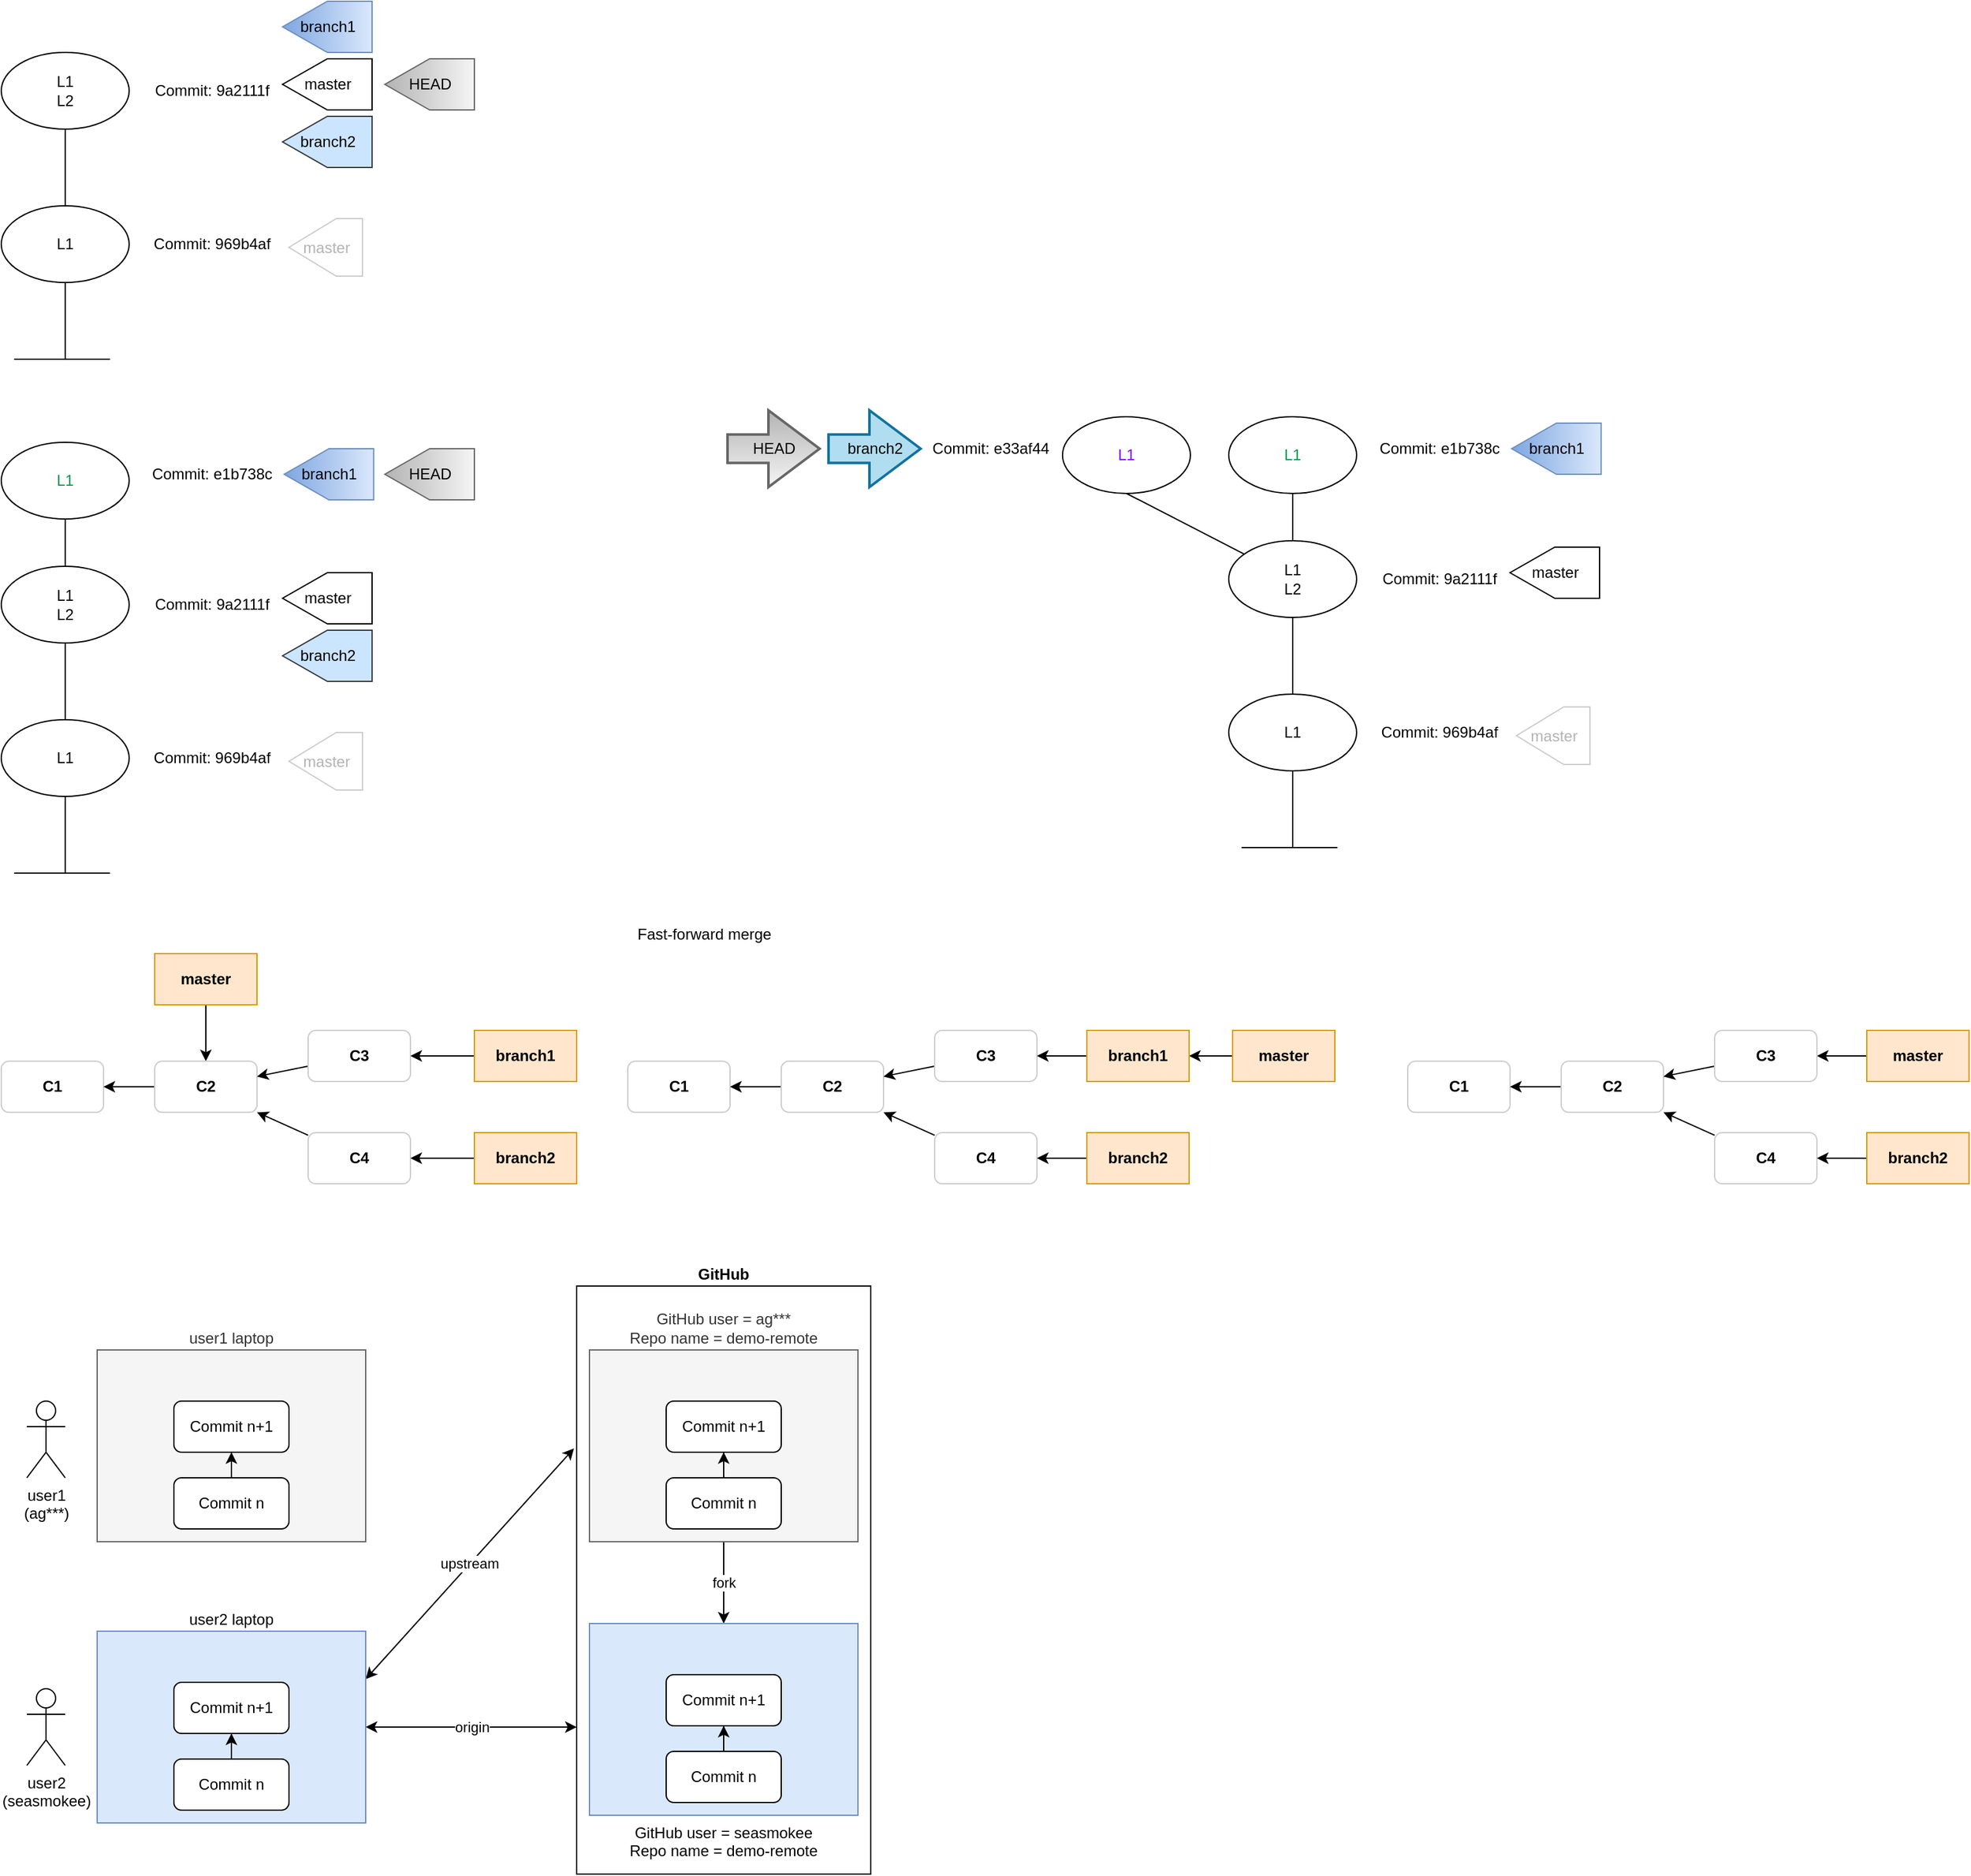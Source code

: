 <mxfile version="20.3.0" type="github">
  <diagram id="sPrJVKOPZWgMPdXIzLhy" name="Page-1">
    <mxGraphModel dx="1422" dy="857" grid="1" gridSize="10" guides="1" tooltips="1" connect="1" arrows="1" fold="1" page="1" pageScale="1" pageWidth="850" pageHeight="1100" math="0" shadow="0">
      <root>
        <mxCell id="0" />
        <mxCell id="1" parent="0" />
        <mxCell id="E6dlOVsM8x37-YZ6zJID-9" value="&lt;b&gt;GitHub&lt;/b&gt;" style="rounded=0;whiteSpace=wrap;html=1;labelPosition=center;verticalLabelPosition=top;align=center;verticalAlign=bottom;" vertex="1" parent="1">
          <mxGeometry x="470" y="1020" width="230" height="460" as="geometry" />
        </mxCell>
        <mxCell id="x6KIibof9C7e68i9qz5j-10" value="" style="edgeStyle=orthogonalEdgeStyle;rounded=0;orthogonalLoop=1;jettySize=auto;html=1;endArrow=none;endFill=0;" parent="1" source="x6KIibof9C7e68i9qz5j-1" target="x6KIibof9C7e68i9qz5j-2" edge="1">
          <mxGeometry relative="1" as="geometry" />
        </mxCell>
        <mxCell id="x6KIibof9C7e68i9qz5j-1" value="L1" style="ellipse;whiteSpace=wrap;html=1;" parent="1" vertex="1">
          <mxGeometry x="20" y="175" width="100" height="60" as="geometry" />
        </mxCell>
        <mxCell id="x6KIibof9C7e68i9qz5j-2" value="L1&lt;br&gt;L2" style="ellipse;whiteSpace=wrap;html=1;" parent="1" vertex="1">
          <mxGeometry x="20" y="55" width="100" height="60" as="geometry" />
        </mxCell>
        <mxCell id="x6KIibof9C7e68i9qz5j-3" value="Commit:&amp;nbsp;969b4af" style="text;html=1;strokeColor=none;fillColor=none;align=center;verticalAlign=middle;whiteSpace=wrap;rounded=0;" parent="1" vertex="1">
          <mxGeometry x="130" y="190" width="110" height="30" as="geometry" />
        </mxCell>
        <mxCell id="x6KIibof9C7e68i9qz5j-4" value="Commit:&amp;nbsp;9a2111f" style="text;html=1;strokeColor=none;fillColor=none;align=center;verticalAlign=middle;whiteSpace=wrap;rounded=0;" parent="1" vertex="1">
          <mxGeometry x="130" y="70" width="110" height="30" as="geometry" />
        </mxCell>
        <mxCell id="x6KIibof9C7e68i9qz5j-11" value="" style="endArrow=none;html=1;rounded=0;entryX=0.5;entryY=1;entryDx=0;entryDy=0;" parent="1" target="x6KIibof9C7e68i9qz5j-1" edge="1">
          <mxGeometry width="50" height="50" relative="1" as="geometry">
            <mxPoint x="70" y="295" as="sourcePoint" />
            <mxPoint x="305" y="285" as="targetPoint" />
          </mxGeometry>
        </mxCell>
        <mxCell id="x6KIibof9C7e68i9qz5j-12" value="" style="endArrow=none;html=1;rounded=0;" parent="1" edge="1">
          <mxGeometry width="50" height="50" relative="1" as="geometry">
            <mxPoint x="30" y="295" as="sourcePoint" />
            <mxPoint x="105" y="295" as="targetPoint" />
          </mxGeometry>
        </mxCell>
        <mxCell id="x6KIibof9C7e68i9qz5j-13" value="master" style="verticalLabelPosition=middle;verticalAlign=middle;html=1;shape=offPageConnector;rounded=0;size=0.643;rotation=90;labelPosition=center;align=center;horizontal=0;strokeColor=#CCCCCC;fontColor=#B3B3B3;" parent="1" vertex="1">
          <mxGeometry x="251.25" y="178.75" width="45" height="57.5" as="geometry" />
        </mxCell>
        <mxCell id="x6KIibof9C7e68i9qz5j-15" value="branch1" style="verticalLabelPosition=middle;verticalAlign=middle;html=1;shape=offPageConnector;rounded=0;size=0.5;rotation=90;labelPosition=center;align=center;horizontal=0;fillColor=#dae8fc;gradientColor=#7ea6e0;strokeColor=#6c8ebf;" parent="1" vertex="1">
          <mxGeometry x="255" width="40" height="70" as="geometry" />
        </mxCell>
        <mxCell id="x6KIibof9C7e68i9qz5j-16" value="branch2" style="verticalLabelPosition=middle;verticalAlign=middle;html=1;shape=offPageConnector;rounded=0;size=0.5;rotation=90;labelPosition=center;align=center;horizontal=0;fillColor=#cce5ff;strokeColor=#36393d;" parent="1" vertex="1">
          <mxGeometry x="255" y="90" width="40" height="70" as="geometry" />
        </mxCell>
        <mxCell id="x6KIibof9C7e68i9qz5j-17" value="master" style="verticalLabelPosition=middle;verticalAlign=middle;html=1;shape=offPageConnector;rounded=0;size=0.5;rotation=90;labelPosition=center;align=center;horizontal=0;" parent="1" vertex="1">
          <mxGeometry x="255" y="45" width="40" height="70" as="geometry" />
        </mxCell>
        <mxCell id="x6KIibof9C7e68i9qz5j-18" value="HEAD" style="verticalLabelPosition=middle;verticalAlign=middle;html=1;shape=offPageConnector;rounded=0;size=0.5;rotation=90;labelPosition=center;align=center;horizontal=0;fillColor=#f5f5f5;gradientColor=#b3b3b3;strokeColor=#666666;" parent="1" vertex="1">
          <mxGeometry x="335" y="45" width="40" height="70" as="geometry" />
        </mxCell>
        <mxCell id="x6KIibof9C7e68i9qz5j-19" value="" style="edgeStyle=orthogonalEdgeStyle;rounded=0;orthogonalLoop=1;jettySize=auto;html=1;endArrow=none;endFill=0;" parent="1" source="x6KIibof9C7e68i9qz5j-20" target="x6KIibof9C7e68i9qz5j-21" edge="1">
          <mxGeometry relative="1" as="geometry" />
        </mxCell>
        <mxCell id="x6KIibof9C7e68i9qz5j-20" value="L1" style="ellipse;whiteSpace=wrap;html=1;" parent="1" vertex="1">
          <mxGeometry x="20" y="577" width="100" height="60" as="geometry" />
        </mxCell>
        <mxCell id="x6KIibof9C7e68i9qz5j-32" value="" style="edgeStyle=orthogonalEdgeStyle;rounded=0;orthogonalLoop=1;jettySize=auto;html=1;fontColor=#B3B3B3;endArrow=none;endFill=0;" parent="1" source="x6KIibof9C7e68i9qz5j-21" target="x6KIibof9C7e68i9qz5j-31" edge="1">
          <mxGeometry relative="1" as="geometry" />
        </mxCell>
        <mxCell id="x6KIibof9C7e68i9qz5j-21" value="L1&lt;br&gt;L2" style="ellipse;whiteSpace=wrap;html=1;" parent="1" vertex="1">
          <mxGeometry x="20" y="457" width="100" height="60" as="geometry" />
        </mxCell>
        <mxCell id="x6KIibof9C7e68i9qz5j-22" value="Commit:&amp;nbsp;969b4af" style="text;html=1;strokeColor=none;fillColor=none;align=center;verticalAlign=middle;whiteSpace=wrap;rounded=0;" parent="1" vertex="1">
          <mxGeometry x="130" y="592" width="110" height="30" as="geometry" />
        </mxCell>
        <mxCell id="x6KIibof9C7e68i9qz5j-23" value="Commit:&amp;nbsp;9a2111f" style="text;html=1;strokeColor=none;fillColor=none;align=center;verticalAlign=middle;whiteSpace=wrap;rounded=0;" parent="1" vertex="1">
          <mxGeometry x="130" y="472" width="110" height="30" as="geometry" />
        </mxCell>
        <mxCell id="x6KIibof9C7e68i9qz5j-24" value="" style="endArrow=none;html=1;rounded=0;entryX=0.5;entryY=1;entryDx=0;entryDy=0;" parent="1" target="x6KIibof9C7e68i9qz5j-20" edge="1">
          <mxGeometry width="50" height="50" relative="1" as="geometry">
            <mxPoint x="70" y="697" as="sourcePoint" />
            <mxPoint x="305" y="687" as="targetPoint" />
          </mxGeometry>
        </mxCell>
        <mxCell id="x6KIibof9C7e68i9qz5j-25" value="" style="endArrow=none;html=1;rounded=0;" parent="1" edge="1">
          <mxGeometry width="50" height="50" relative="1" as="geometry">
            <mxPoint x="30" y="697" as="sourcePoint" />
            <mxPoint x="105" y="697" as="targetPoint" />
          </mxGeometry>
        </mxCell>
        <mxCell id="x6KIibof9C7e68i9qz5j-26" value="master" style="verticalLabelPosition=middle;verticalAlign=middle;html=1;shape=offPageConnector;rounded=0;size=0.643;rotation=90;labelPosition=center;align=center;horizontal=0;strokeColor=#CCCCCC;fontColor=#B3B3B3;" parent="1" vertex="1">
          <mxGeometry x="251.25" y="580.75" width="45" height="57.5" as="geometry" />
        </mxCell>
        <mxCell id="x6KIibof9C7e68i9qz5j-27" value="branch1" style="verticalLabelPosition=middle;verticalAlign=middle;html=1;shape=offPageConnector;rounded=0;size=0.5;rotation=90;labelPosition=center;align=center;horizontal=0;fillColor=#dae8fc;gradientColor=#7ea6e0;strokeColor=#6c8ebf;" parent="1" vertex="1">
          <mxGeometry x="256.25" y="350" width="40" height="70" as="geometry" />
        </mxCell>
        <mxCell id="x6KIibof9C7e68i9qz5j-28" value="branch2" style="verticalLabelPosition=middle;verticalAlign=middle;html=1;shape=offPageConnector;rounded=0;size=0.5;rotation=90;labelPosition=center;align=center;horizontal=0;fillColor=#cce5ff;strokeColor=#36393d;" parent="1" vertex="1">
          <mxGeometry x="255" y="492" width="40" height="70" as="geometry" />
        </mxCell>
        <mxCell id="x6KIibof9C7e68i9qz5j-29" value="master" style="verticalLabelPosition=middle;verticalAlign=middle;html=1;shape=offPageConnector;rounded=0;size=0.5;rotation=90;labelPosition=center;align=center;horizontal=0;" parent="1" vertex="1">
          <mxGeometry x="255" y="447" width="40" height="70" as="geometry" />
        </mxCell>
        <mxCell id="x6KIibof9C7e68i9qz5j-30" value="HEAD" style="verticalLabelPosition=middle;verticalAlign=middle;html=1;shape=offPageConnector;rounded=0;size=0.5;rotation=90;labelPosition=center;align=center;horizontal=0;fillColor=#f5f5f5;gradientColor=#b3b3b3;strokeColor=#666666;" parent="1" vertex="1">
          <mxGeometry x="335" y="350" width="40" height="70" as="geometry" />
        </mxCell>
        <mxCell id="x6KIibof9C7e68i9qz5j-31" value="&lt;font color=&quot;#00994d&quot;&gt;L1&lt;/font&gt;" style="ellipse;whiteSpace=wrap;html=1;" parent="1" vertex="1">
          <mxGeometry x="20" y="360" width="100" height="60" as="geometry" />
        </mxCell>
        <mxCell id="x6KIibof9C7e68i9qz5j-33" value="Commit:&amp;nbsp;e1b738c" style="text;html=1;strokeColor=none;fillColor=none;align=center;verticalAlign=middle;whiteSpace=wrap;rounded=0;" parent="1" vertex="1">
          <mxGeometry x="130" y="370" width="110" height="30" as="geometry" />
        </mxCell>
        <mxCell id="x6KIibof9C7e68i9qz5j-34" value="" style="edgeStyle=orthogonalEdgeStyle;rounded=0;orthogonalLoop=1;jettySize=auto;html=1;endArrow=none;endFill=0;" parent="1" source="x6KIibof9C7e68i9qz5j-35" target="x6KIibof9C7e68i9qz5j-37" edge="1">
          <mxGeometry relative="1" as="geometry" />
        </mxCell>
        <mxCell id="x6KIibof9C7e68i9qz5j-35" value="L1" style="ellipse;whiteSpace=wrap;html=1;" parent="1" vertex="1">
          <mxGeometry x="980" y="557" width="100" height="60" as="geometry" />
        </mxCell>
        <mxCell id="x6KIibof9C7e68i9qz5j-36" value="" style="edgeStyle=orthogonalEdgeStyle;rounded=0;orthogonalLoop=1;jettySize=auto;html=1;fontColor=#B3B3B3;endArrow=none;endFill=0;" parent="1" source="x6KIibof9C7e68i9qz5j-37" target="x6KIibof9C7e68i9qz5j-47" edge="1">
          <mxGeometry relative="1" as="geometry" />
        </mxCell>
        <mxCell id="x6KIibof9C7e68i9qz5j-51" style="rounded=0;orthogonalLoop=1;jettySize=auto;html=1;entryX=0.5;entryY=1;entryDx=0;entryDy=0;fontColor=#7F00FF;endArrow=none;endFill=0;" parent="1" source="x6KIibof9C7e68i9qz5j-37" target="x6KIibof9C7e68i9qz5j-49" edge="1">
          <mxGeometry relative="1" as="geometry" />
        </mxCell>
        <mxCell id="x6KIibof9C7e68i9qz5j-37" value="L1&lt;br&gt;L2" style="ellipse;whiteSpace=wrap;html=1;" parent="1" vertex="1">
          <mxGeometry x="980" y="437" width="100" height="60" as="geometry" />
        </mxCell>
        <mxCell id="x6KIibof9C7e68i9qz5j-38" value="Commit:&amp;nbsp;969b4af" style="text;html=1;strokeColor=none;fillColor=none;align=center;verticalAlign=middle;whiteSpace=wrap;rounded=0;" parent="1" vertex="1">
          <mxGeometry x="1090" y="572" width="110" height="30" as="geometry" />
        </mxCell>
        <mxCell id="x6KIibof9C7e68i9qz5j-39" value="Commit:&amp;nbsp;9a2111f" style="text;html=1;strokeColor=none;fillColor=none;align=center;verticalAlign=middle;whiteSpace=wrap;rounded=0;" parent="1" vertex="1">
          <mxGeometry x="1090" y="452" width="110" height="30" as="geometry" />
        </mxCell>
        <mxCell id="x6KIibof9C7e68i9qz5j-40" value="" style="endArrow=none;html=1;rounded=0;entryX=0.5;entryY=1;entryDx=0;entryDy=0;" parent="1" target="x6KIibof9C7e68i9qz5j-35" edge="1">
          <mxGeometry width="50" height="50" relative="1" as="geometry">
            <mxPoint x="1030" y="677" as="sourcePoint" />
            <mxPoint x="1265" y="667" as="targetPoint" />
          </mxGeometry>
        </mxCell>
        <mxCell id="x6KIibof9C7e68i9qz5j-41" value="" style="endArrow=none;html=1;rounded=0;" parent="1" edge="1">
          <mxGeometry width="50" height="50" relative="1" as="geometry">
            <mxPoint x="990" y="677" as="sourcePoint" />
            <mxPoint x="1065" y="677" as="targetPoint" />
          </mxGeometry>
        </mxCell>
        <mxCell id="x6KIibof9C7e68i9qz5j-42" value="master" style="verticalLabelPosition=middle;verticalAlign=middle;html=1;shape=offPageConnector;rounded=0;size=0.643;rotation=90;labelPosition=center;align=center;horizontal=0;strokeColor=#CCCCCC;fontColor=#B3B3B3;" parent="1" vertex="1">
          <mxGeometry x="1211.25" y="560.75" width="45" height="57.5" as="geometry" />
        </mxCell>
        <mxCell id="x6KIibof9C7e68i9qz5j-43" value="branch1" style="verticalLabelPosition=middle;verticalAlign=middle;html=1;shape=offPageConnector;rounded=0;size=0.5;rotation=90;labelPosition=center;align=center;horizontal=0;fillColor=#dae8fc;gradientColor=#7ea6e0;strokeColor=#6c8ebf;" parent="1" vertex="1">
          <mxGeometry x="1216.25" y="330" width="40" height="70" as="geometry" />
        </mxCell>
        <mxCell id="x6KIibof9C7e68i9qz5j-45" value="master" style="verticalLabelPosition=middle;verticalAlign=middle;html=1;shape=offPageConnector;rounded=0;size=0.5;rotation=90;labelPosition=center;align=center;horizontal=0;" parent="1" vertex="1">
          <mxGeometry x="1215" y="427" width="40" height="70" as="geometry" />
        </mxCell>
        <mxCell id="x6KIibof9C7e68i9qz5j-47" value="&lt;font color=&quot;#00994d&quot;&gt;L1&lt;/font&gt;" style="ellipse;whiteSpace=wrap;html=1;" parent="1" vertex="1">
          <mxGeometry x="980" y="340" width="100" height="60" as="geometry" />
        </mxCell>
        <mxCell id="x6KIibof9C7e68i9qz5j-48" value="Commit:&amp;nbsp;e1b738c" style="text;html=1;strokeColor=none;fillColor=none;align=center;verticalAlign=middle;whiteSpace=wrap;rounded=0;" parent="1" vertex="1">
          <mxGeometry x="1090" y="350" width="110" height="30" as="geometry" />
        </mxCell>
        <mxCell id="x6KIibof9C7e68i9qz5j-49" value="&lt;font color=&quot;#7f00ff&quot;&gt;L1&lt;/font&gt;" style="ellipse;whiteSpace=wrap;html=1;" parent="1" vertex="1">
          <mxGeometry x="850" y="340" width="100" height="60" as="geometry" />
        </mxCell>
        <mxCell id="x6KIibof9C7e68i9qz5j-54" value="Commit:&amp;nbsp;e33af44" style="text;html=1;strokeColor=none;fillColor=none;align=center;verticalAlign=middle;whiteSpace=wrap;rounded=0;" parent="1" vertex="1">
          <mxGeometry x="739" y="350" width="110" height="30" as="geometry" />
        </mxCell>
        <mxCell id="x6KIibof9C7e68i9qz5j-57" value="branch2" style="verticalLabelPosition=middle;verticalAlign=middle;html=1;strokeWidth=2;shape=mxgraph.arrows2.arrow;dy=0.63;dx=40;notch=0;labelBackgroundColor=none;labelBorderColor=none;strokeColor=#10739e;gradientDirection=north;labelPosition=center;align=center;fillColor=#b1ddf0;" parent="1" vertex="1">
          <mxGeometry x="667" y="335" width="72" height="60" as="geometry" />
        </mxCell>
        <mxCell id="x6KIibof9C7e68i9qz5j-58" value="HEAD" style="verticalLabelPosition=middle;verticalAlign=middle;html=1;strokeWidth=2;shape=mxgraph.arrows2.arrow;dy=0.63;dx=40;notch=0;labelBackgroundColor=none;labelBorderColor=none;strokeColor=#666666;gradientDirection=north;labelPosition=center;align=center;fillColor=#f5f5f5;gradientColor=#b3b3b3;" parent="1" vertex="1">
          <mxGeometry x="588" y="335" width="72" height="60" as="geometry" />
        </mxCell>
        <mxCell id="x6KIibof9C7e68i9qz5j-59" value="&lt;b&gt;C1&lt;/b&gt;" style="rounded=1;whiteSpace=wrap;html=1;labelBackgroundColor=none;labelBorderColor=none;strokeColor=#CCCCCC;fontColor=#000000;gradientDirection=north;" parent="1" vertex="1">
          <mxGeometry x="20" y="844.11" width="80" height="40" as="geometry" />
        </mxCell>
        <mxCell id="x6KIibof9C7e68i9qz5j-65" value="" style="edgeStyle=none;rounded=0;orthogonalLoop=1;jettySize=auto;html=1;fontColor=#000000;endArrow=classic;endFill=1;" parent="1" source="x6KIibof9C7e68i9qz5j-60" target="x6KIibof9C7e68i9qz5j-61" edge="1">
          <mxGeometry relative="1" as="geometry" />
        </mxCell>
        <mxCell id="x6KIibof9C7e68i9qz5j-60" value="&lt;b&gt;master&lt;/b&gt;" style="rounded=0;whiteSpace=wrap;html=1;labelBackgroundColor=none;labelBorderColor=none;strokeColor=#d79b00;gradientDirection=north;fillColor=#ffe6cc;" parent="1" vertex="1">
          <mxGeometry x="140" y="760" width="80" height="40" as="geometry" />
        </mxCell>
        <mxCell id="x6KIibof9C7e68i9qz5j-73" value="" style="edgeStyle=none;rounded=0;orthogonalLoop=1;jettySize=auto;html=1;fontColor=#000000;endArrow=classic;endFill=1;" parent="1" source="x6KIibof9C7e68i9qz5j-61" target="x6KIibof9C7e68i9qz5j-59" edge="1">
          <mxGeometry relative="1" as="geometry" />
        </mxCell>
        <mxCell id="x6KIibof9C7e68i9qz5j-61" value="&lt;b&gt;C2&lt;/b&gt;" style="rounded=1;whiteSpace=wrap;html=1;labelBackgroundColor=none;labelBorderColor=none;strokeColor=#CCCCCC;fontColor=#000000;gradientDirection=north;" parent="1" vertex="1">
          <mxGeometry x="140" y="844.11" width="80" height="40" as="geometry" />
        </mxCell>
        <mxCell id="x6KIibof9C7e68i9qz5j-72" value="" style="edgeStyle=none;rounded=0;orthogonalLoop=1;jettySize=auto;html=1;fontColor=#000000;endArrow=classic;endFill=1;" parent="1" source="x6KIibof9C7e68i9qz5j-63" target="x6KIibof9C7e68i9qz5j-61" edge="1">
          <mxGeometry relative="1" as="geometry" />
        </mxCell>
        <mxCell id="x6KIibof9C7e68i9qz5j-63" value="&lt;b&gt;C3&lt;/b&gt;" style="rounded=1;whiteSpace=wrap;html=1;labelBackgroundColor=none;labelBorderColor=none;strokeColor=#CCCCCC;fontColor=#000000;gradientDirection=north;" parent="1" vertex="1">
          <mxGeometry x="260" y="820" width="80" height="40" as="geometry" />
        </mxCell>
        <mxCell id="x6KIibof9C7e68i9qz5j-67" value="" style="edgeStyle=none;rounded=0;orthogonalLoop=1;jettySize=auto;html=1;fontColor=#000000;endArrow=classic;endFill=1;" parent="1" source="x6KIibof9C7e68i9qz5j-66" target="x6KIibof9C7e68i9qz5j-63" edge="1">
          <mxGeometry relative="1" as="geometry" />
        </mxCell>
        <mxCell id="x6KIibof9C7e68i9qz5j-66" value="&lt;b&gt;branch1&lt;/b&gt;" style="rounded=0;whiteSpace=wrap;html=1;labelBackgroundColor=none;labelBorderColor=none;strokeColor=#d79b00;gradientDirection=north;fillColor=#ffe6cc;" parent="1" vertex="1">
          <mxGeometry x="390" y="820" width="80" height="40" as="geometry" />
        </mxCell>
        <mxCell id="x6KIibof9C7e68i9qz5j-74" style="edgeStyle=none;rounded=0;orthogonalLoop=1;jettySize=auto;html=1;entryX=1;entryY=1;entryDx=0;entryDy=0;fontColor=#000000;endArrow=classic;endFill=1;" parent="1" source="x6KIibof9C7e68i9qz5j-70" target="x6KIibof9C7e68i9qz5j-61" edge="1">
          <mxGeometry relative="1" as="geometry" />
        </mxCell>
        <mxCell id="x6KIibof9C7e68i9qz5j-70" value="&lt;b&gt;C4&lt;/b&gt;" style="rounded=1;whiteSpace=wrap;html=1;labelBackgroundColor=none;labelBorderColor=none;strokeColor=#CCCCCC;fontColor=#000000;gradientDirection=north;" parent="1" vertex="1">
          <mxGeometry x="260" y="900" width="80" height="40" as="geometry" />
        </mxCell>
        <mxCell id="x6KIibof9C7e68i9qz5j-75" value="" style="edgeStyle=none;rounded=0;orthogonalLoop=1;jettySize=auto;html=1;fontColor=#000000;endArrow=classic;endFill=1;" parent="1" source="x6KIibof9C7e68i9qz5j-71" target="x6KIibof9C7e68i9qz5j-70" edge="1">
          <mxGeometry relative="1" as="geometry" />
        </mxCell>
        <mxCell id="x6KIibof9C7e68i9qz5j-71" value="&lt;b&gt;branch2&lt;/b&gt;" style="rounded=0;whiteSpace=wrap;html=1;labelBackgroundColor=none;labelBorderColor=none;strokeColor=#d79b00;gradientDirection=north;fillColor=#ffe6cc;" parent="1" vertex="1">
          <mxGeometry x="390" y="900" width="80" height="40" as="geometry" />
        </mxCell>
        <mxCell id="x6KIibof9C7e68i9qz5j-76" value="&lt;b&gt;C1&lt;/b&gt;" style="rounded=1;whiteSpace=wrap;html=1;labelBackgroundColor=none;labelBorderColor=none;strokeColor=#CCCCCC;fontColor=#000000;gradientDirection=north;" parent="1" vertex="1">
          <mxGeometry x="510" y="844.11" width="80" height="40" as="geometry" />
        </mxCell>
        <mxCell id="x6KIibof9C7e68i9qz5j-90" value="" style="edgeStyle=none;rounded=0;orthogonalLoop=1;jettySize=auto;html=1;fontColor=#000000;endArrow=classic;endFill=1;" parent="1" source="x6KIibof9C7e68i9qz5j-78" target="x6KIibof9C7e68i9qz5j-84" edge="1">
          <mxGeometry relative="1" as="geometry" />
        </mxCell>
        <mxCell id="x6KIibof9C7e68i9qz5j-78" value="&lt;b&gt;master&lt;/b&gt;" style="rounded=0;whiteSpace=wrap;html=1;labelBackgroundColor=none;labelBorderColor=none;strokeColor=#d79b00;gradientDirection=north;fillColor=#ffe6cc;" parent="1" vertex="1">
          <mxGeometry x="983" y="820" width="80" height="40" as="geometry" />
        </mxCell>
        <mxCell id="x6KIibof9C7e68i9qz5j-79" value="" style="edgeStyle=none;rounded=0;orthogonalLoop=1;jettySize=auto;html=1;fontColor=#000000;endArrow=classic;endFill=1;" parent="1" source="x6KIibof9C7e68i9qz5j-80" target="x6KIibof9C7e68i9qz5j-76" edge="1">
          <mxGeometry relative="1" as="geometry" />
        </mxCell>
        <mxCell id="x6KIibof9C7e68i9qz5j-80" value="&lt;b&gt;C2&lt;/b&gt;" style="rounded=1;whiteSpace=wrap;html=1;labelBackgroundColor=none;labelBorderColor=none;strokeColor=#CCCCCC;fontColor=#000000;gradientDirection=north;" parent="1" vertex="1">
          <mxGeometry x="630" y="844.11" width="80" height="40" as="geometry" />
        </mxCell>
        <mxCell id="x6KIibof9C7e68i9qz5j-81" value="" style="edgeStyle=none;rounded=0;orthogonalLoop=1;jettySize=auto;html=1;fontColor=#000000;endArrow=classic;endFill=1;" parent="1" source="x6KIibof9C7e68i9qz5j-82" target="x6KIibof9C7e68i9qz5j-80" edge="1">
          <mxGeometry relative="1" as="geometry" />
        </mxCell>
        <mxCell id="x6KIibof9C7e68i9qz5j-82" value="&lt;b&gt;C3&lt;/b&gt;" style="rounded=1;whiteSpace=wrap;html=1;labelBackgroundColor=none;labelBorderColor=none;strokeColor=#CCCCCC;fontColor=#000000;gradientDirection=north;" parent="1" vertex="1">
          <mxGeometry x="750" y="820" width="80" height="40" as="geometry" />
        </mxCell>
        <mxCell id="x6KIibof9C7e68i9qz5j-83" value="" style="edgeStyle=none;rounded=0;orthogonalLoop=1;jettySize=auto;html=1;fontColor=#000000;endArrow=classic;endFill=1;" parent="1" source="x6KIibof9C7e68i9qz5j-84" target="x6KIibof9C7e68i9qz5j-82" edge="1">
          <mxGeometry relative="1" as="geometry" />
        </mxCell>
        <mxCell id="x6KIibof9C7e68i9qz5j-84" value="&lt;b&gt;branch1&lt;/b&gt;" style="rounded=0;whiteSpace=wrap;html=1;labelBackgroundColor=none;labelBorderColor=none;strokeColor=#d79b00;gradientDirection=north;fillColor=#ffe6cc;" parent="1" vertex="1">
          <mxGeometry x="869" y="820" width="80" height="40" as="geometry" />
        </mxCell>
        <mxCell id="x6KIibof9C7e68i9qz5j-85" style="edgeStyle=none;rounded=0;orthogonalLoop=1;jettySize=auto;html=1;entryX=1;entryY=1;entryDx=0;entryDy=0;fontColor=#000000;endArrow=classic;endFill=1;" parent="1" source="x6KIibof9C7e68i9qz5j-86" target="x6KIibof9C7e68i9qz5j-80" edge="1">
          <mxGeometry relative="1" as="geometry" />
        </mxCell>
        <mxCell id="x6KIibof9C7e68i9qz5j-86" value="&lt;b&gt;C4&lt;/b&gt;" style="rounded=1;whiteSpace=wrap;html=1;labelBackgroundColor=none;labelBorderColor=none;strokeColor=#CCCCCC;fontColor=#000000;gradientDirection=north;" parent="1" vertex="1">
          <mxGeometry x="750" y="900" width="80" height="40" as="geometry" />
        </mxCell>
        <mxCell id="x6KIibof9C7e68i9qz5j-87" value="" style="edgeStyle=none;rounded=0;orthogonalLoop=1;jettySize=auto;html=1;fontColor=#000000;endArrow=classic;endFill=1;" parent="1" source="x6KIibof9C7e68i9qz5j-88" target="x6KIibof9C7e68i9qz5j-86" edge="1">
          <mxGeometry relative="1" as="geometry" />
        </mxCell>
        <mxCell id="x6KIibof9C7e68i9qz5j-88" value="&lt;b&gt;branch2&lt;/b&gt;" style="rounded=0;whiteSpace=wrap;html=1;labelBackgroundColor=none;labelBorderColor=none;strokeColor=#d79b00;gradientDirection=north;fillColor=#ffe6cc;" parent="1" vertex="1">
          <mxGeometry x="869" y="900" width="80" height="40" as="geometry" />
        </mxCell>
        <mxCell id="x6KIibof9C7e68i9qz5j-91" value="Fast-forward merge" style="text;html=1;strokeColor=none;fillColor=none;align=center;verticalAlign=middle;whiteSpace=wrap;rounded=0;labelBackgroundColor=none;labelBorderColor=none;fontColor=#000000;" parent="1" vertex="1">
          <mxGeometry x="510" y="730" width="120" height="30" as="geometry" />
        </mxCell>
        <mxCell id="x6KIibof9C7e68i9qz5j-92" value="&lt;b&gt;C1&lt;/b&gt;" style="rounded=1;whiteSpace=wrap;html=1;labelBackgroundColor=none;labelBorderColor=none;strokeColor=#CCCCCC;fontColor=#000000;gradientDirection=north;" parent="1" vertex="1">
          <mxGeometry x="1120" y="844.11" width="80" height="40" as="geometry" />
        </mxCell>
        <mxCell id="x6KIibof9C7e68i9qz5j-105" value="" style="edgeStyle=none;rounded=0;orthogonalLoop=1;jettySize=auto;html=1;fontColor=#000000;endArrow=classic;endFill=1;" parent="1" source="x6KIibof9C7e68i9qz5j-94" target="x6KIibof9C7e68i9qz5j-98" edge="1">
          <mxGeometry relative="1" as="geometry" />
        </mxCell>
        <mxCell id="x6KIibof9C7e68i9qz5j-94" value="&lt;b&gt;master&lt;/b&gt;" style="rounded=0;whiteSpace=wrap;html=1;labelBackgroundColor=none;labelBorderColor=none;strokeColor=#d79b00;gradientDirection=north;fillColor=#ffe6cc;" parent="1" vertex="1">
          <mxGeometry x="1479" y="820" width="80" height="40" as="geometry" />
        </mxCell>
        <mxCell id="x6KIibof9C7e68i9qz5j-95" value="" style="edgeStyle=none;rounded=0;orthogonalLoop=1;jettySize=auto;html=1;fontColor=#000000;endArrow=classic;endFill=1;" parent="1" source="x6KIibof9C7e68i9qz5j-96" target="x6KIibof9C7e68i9qz5j-92" edge="1">
          <mxGeometry relative="1" as="geometry" />
        </mxCell>
        <mxCell id="x6KIibof9C7e68i9qz5j-96" value="&lt;b&gt;C2&lt;/b&gt;" style="rounded=1;whiteSpace=wrap;html=1;labelBackgroundColor=none;labelBorderColor=none;strokeColor=#CCCCCC;fontColor=#000000;gradientDirection=north;" parent="1" vertex="1">
          <mxGeometry x="1240" y="844.11" width="80" height="40" as="geometry" />
        </mxCell>
        <mxCell id="x6KIibof9C7e68i9qz5j-97" value="" style="edgeStyle=none;rounded=0;orthogonalLoop=1;jettySize=auto;html=1;fontColor=#000000;endArrow=classic;endFill=1;" parent="1" source="x6KIibof9C7e68i9qz5j-98" target="x6KIibof9C7e68i9qz5j-96" edge="1">
          <mxGeometry relative="1" as="geometry" />
        </mxCell>
        <mxCell id="x6KIibof9C7e68i9qz5j-98" value="&lt;b&gt;C3&lt;/b&gt;" style="rounded=1;whiteSpace=wrap;html=1;labelBackgroundColor=none;labelBorderColor=none;strokeColor=#CCCCCC;fontColor=#000000;gradientDirection=north;" parent="1" vertex="1">
          <mxGeometry x="1360" y="820" width="80" height="40" as="geometry" />
        </mxCell>
        <mxCell id="x6KIibof9C7e68i9qz5j-101" style="edgeStyle=none;rounded=0;orthogonalLoop=1;jettySize=auto;html=1;entryX=1;entryY=1;entryDx=0;entryDy=0;fontColor=#000000;endArrow=classic;endFill=1;" parent="1" source="x6KIibof9C7e68i9qz5j-102" target="x6KIibof9C7e68i9qz5j-96" edge="1">
          <mxGeometry relative="1" as="geometry" />
        </mxCell>
        <mxCell id="x6KIibof9C7e68i9qz5j-102" value="&lt;b&gt;C4&lt;/b&gt;" style="rounded=1;whiteSpace=wrap;html=1;labelBackgroundColor=none;labelBorderColor=none;strokeColor=#CCCCCC;fontColor=#000000;gradientDirection=north;" parent="1" vertex="1">
          <mxGeometry x="1360" y="900" width="80" height="40" as="geometry" />
        </mxCell>
        <mxCell id="x6KIibof9C7e68i9qz5j-103" value="" style="edgeStyle=none;rounded=0;orthogonalLoop=1;jettySize=auto;html=1;fontColor=#000000;endArrow=classic;endFill=1;" parent="1" source="x6KIibof9C7e68i9qz5j-104" target="x6KIibof9C7e68i9qz5j-102" edge="1">
          <mxGeometry relative="1" as="geometry" />
        </mxCell>
        <mxCell id="x6KIibof9C7e68i9qz5j-104" value="&lt;b&gt;branch2&lt;/b&gt;" style="rounded=0;whiteSpace=wrap;html=1;labelBackgroundColor=none;labelBorderColor=none;strokeColor=#d79b00;gradientDirection=north;fillColor=#ffe6cc;" parent="1" vertex="1">
          <mxGeometry x="1479" y="900" width="80" height="40" as="geometry" />
        </mxCell>
        <mxCell id="E6dlOVsM8x37-YZ6zJID-10" value="fork" style="edgeStyle=orthogonalEdgeStyle;rounded=0;orthogonalLoop=1;jettySize=auto;html=1;entryX=0.5;entryY=0;entryDx=0;entryDy=0;" edge="1" parent="1" source="E6dlOVsM8x37-YZ6zJID-1" target="E6dlOVsM8x37-YZ6zJID-5">
          <mxGeometry relative="1" as="geometry" />
        </mxCell>
        <mxCell id="E6dlOVsM8x37-YZ6zJID-1" value="GitHub user = ag***&lt;br&gt;Repo name = demo-remote" style="rounded=0;whiteSpace=wrap;html=1;labelPosition=center;verticalLabelPosition=top;align=center;verticalAlign=bottom;fillColor=#f5f5f5;fontColor=#333333;strokeColor=#666666;" vertex="1" parent="1">
          <mxGeometry x="480" y="1070" width="210" height="150" as="geometry" />
        </mxCell>
        <mxCell id="E6dlOVsM8x37-YZ6zJID-4" value="" style="edgeStyle=orthogonalEdgeStyle;rounded=0;orthogonalLoop=1;jettySize=auto;html=1;" edge="1" parent="1" source="E6dlOVsM8x37-YZ6zJID-2" target="E6dlOVsM8x37-YZ6zJID-3">
          <mxGeometry relative="1" as="geometry" />
        </mxCell>
        <mxCell id="E6dlOVsM8x37-YZ6zJID-2" value="Commit n" style="rounded=1;whiteSpace=wrap;html=1;" vertex="1" parent="1">
          <mxGeometry x="540" y="1170" width="90" height="40" as="geometry" />
        </mxCell>
        <mxCell id="E6dlOVsM8x37-YZ6zJID-3" value="Commit n+1" style="rounded=1;whiteSpace=wrap;html=1;" vertex="1" parent="1">
          <mxGeometry x="540" y="1110" width="90" height="40" as="geometry" />
        </mxCell>
        <mxCell id="E6dlOVsM8x37-YZ6zJID-5" value="GitHub user = seasmokee&lt;br&gt;Repo name = demo-remote" style="rounded=0;whiteSpace=wrap;html=1;labelPosition=center;verticalLabelPosition=bottom;align=center;verticalAlign=top;fillColor=#dae8fc;strokeColor=#6c8ebf;" vertex="1" parent="1">
          <mxGeometry x="480" y="1284" width="210" height="150" as="geometry" />
        </mxCell>
        <mxCell id="E6dlOVsM8x37-YZ6zJID-6" value="" style="edgeStyle=orthogonalEdgeStyle;rounded=0;orthogonalLoop=1;jettySize=auto;html=1;" edge="1" parent="1" source="E6dlOVsM8x37-YZ6zJID-7" target="E6dlOVsM8x37-YZ6zJID-8">
          <mxGeometry relative="1" as="geometry" />
        </mxCell>
        <mxCell id="E6dlOVsM8x37-YZ6zJID-7" value="Commit n" style="rounded=1;whiteSpace=wrap;html=1;" vertex="1" parent="1">
          <mxGeometry x="540" y="1384" width="90" height="40" as="geometry" />
        </mxCell>
        <mxCell id="E6dlOVsM8x37-YZ6zJID-8" value="Commit n+1" style="rounded=1;whiteSpace=wrap;html=1;" vertex="1" parent="1">
          <mxGeometry x="540" y="1324" width="90" height="40" as="geometry" />
        </mxCell>
        <mxCell id="E6dlOVsM8x37-YZ6zJID-13" value="user1 laptop" style="rounded=0;whiteSpace=wrap;html=1;labelPosition=center;verticalLabelPosition=top;align=center;verticalAlign=bottom;fillColor=#f5f5f5;fontColor=#333333;strokeColor=#666666;" vertex="1" parent="1">
          <mxGeometry x="95" y="1070" width="210" height="150" as="geometry" />
        </mxCell>
        <mxCell id="E6dlOVsM8x37-YZ6zJID-14" value="" style="edgeStyle=orthogonalEdgeStyle;rounded=0;orthogonalLoop=1;jettySize=auto;html=1;" edge="1" parent="1" source="E6dlOVsM8x37-YZ6zJID-15" target="E6dlOVsM8x37-YZ6zJID-16">
          <mxGeometry relative="1" as="geometry" />
        </mxCell>
        <mxCell id="E6dlOVsM8x37-YZ6zJID-15" value="Commit n" style="rounded=1;whiteSpace=wrap;html=1;" vertex="1" parent="1">
          <mxGeometry x="155" y="1170" width="90" height="40" as="geometry" />
        </mxCell>
        <mxCell id="E6dlOVsM8x37-YZ6zJID-16" value="Commit n+1" style="rounded=1;whiteSpace=wrap;html=1;" vertex="1" parent="1">
          <mxGeometry x="155" y="1110" width="90" height="40" as="geometry" />
        </mxCell>
        <mxCell id="E6dlOVsM8x37-YZ6zJID-25" value="origin" style="edgeStyle=orthogonalEdgeStyle;rounded=0;orthogonalLoop=1;jettySize=auto;html=1;entryX=0;entryY=0.75;entryDx=0;entryDy=0;startArrow=classic;startFill=1;" edge="1" parent="1" source="E6dlOVsM8x37-YZ6zJID-17" target="E6dlOVsM8x37-YZ6zJID-9">
          <mxGeometry relative="1" as="geometry" />
        </mxCell>
        <mxCell id="E6dlOVsM8x37-YZ6zJID-26" value="upstream" style="rounded=0;orthogonalLoop=1;jettySize=auto;html=1;exitX=1;exitY=0.25;exitDx=0;exitDy=0;entryX=-0.009;entryY=0.276;entryDx=0;entryDy=0;startArrow=classic;startFill=1;entryPerimeter=0;" edge="1" parent="1" source="E6dlOVsM8x37-YZ6zJID-17" target="E6dlOVsM8x37-YZ6zJID-9">
          <mxGeometry relative="1" as="geometry" />
        </mxCell>
        <mxCell id="E6dlOVsM8x37-YZ6zJID-17" value="user2 laptop" style="rounded=0;whiteSpace=wrap;html=1;labelPosition=center;verticalLabelPosition=top;align=center;verticalAlign=bottom;fillColor=#dae8fc;strokeColor=#6c8ebf;" vertex="1" parent="1">
          <mxGeometry x="95" y="1290" width="210" height="150" as="geometry" />
        </mxCell>
        <mxCell id="E6dlOVsM8x37-YZ6zJID-18" value="" style="edgeStyle=orthogonalEdgeStyle;rounded=0;orthogonalLoop=1;jettySize=auto;html=1;" edge="1" parent="1" source="E6dlOVsM8x37-YZ6zJID-19" target="E6dlOVsM8x37-YZ6zJID-20">
          <mxGeometry relative="1" as="geometry" />
        </mxCell>
        <mxCell id="E6dlOVsM8x37-YZ6zJID-19" value="Commit n" style="rounded=1;whiteSpace=wrap;html=1;" vertex="1" parent="1">
          <mxGeometry x="155" y="1390" width="90" height="40" as="geometry" />
        </mxCell>
        <mxCell id="E6dlOVsM8x37-YZ6zJID-20" value="Commit n+1" style="rounded=1;whiteSpace=wrap;html=1;" vertex="1" parent="1">
          <mxGeometry x="155" y="1330" width="90" height="40" as="geometry" />
        </mxCell>
        <mxCell id="E6dlOVsM8x37-YZ6zJID-21" value="user1 &lt;br&gt;(ag***)" style="shape=umlActor;verticalLabelPosition=bottom;verticalAlign=top;html=1;outlineConnect=0;" vertex="1" parent="1">
          <mxGeometry x="40" y="1110" width="30" height="60" as="geometry" />
        </mxCell>
        <mxCell id="E6dlOVsM8x37-YZ6zJID-22" value="user2 &lt;br&gt;(seasmokee)" style="shape=umlActor;verticalLabelPosition=bottom;verticalAlign=top;html=1;outlineConnect=0;" vertex="1" parent="1">
          <mxGeometry x="40" y="1335" width="30" height="60" as="geometry" />
        </mxCell>
      </root>
    </mxGraphModel>
  </diagram>
</mxfile>
